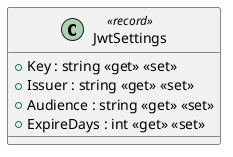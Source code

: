@startuml
class JwtSettings <<record>> {
    + Key : string <<get>> <<set>>
    + Issuer : string <<get>> <<set>>
    + Audience : string <<get>> <<set>>
    + ExpireDays : int <<get>> <<set>>
}
@enduml
